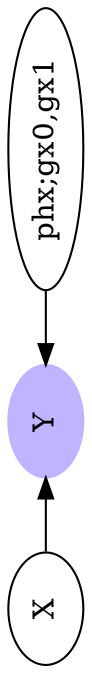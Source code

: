 digraph polyabasic_bn {
	rankdir = LR;
	orientation = landscape;
	size = "7.5,10.0";

	node [shape=ellipse]
	n1 [label="X"]
	n4 [label="Y", style=filled,color=".7 .3 1.0"]
	{rank=sink;n7}
	n7 [label="phx;gx0,gx1"]

	n1 -> n4
	n7 -> n4
}
